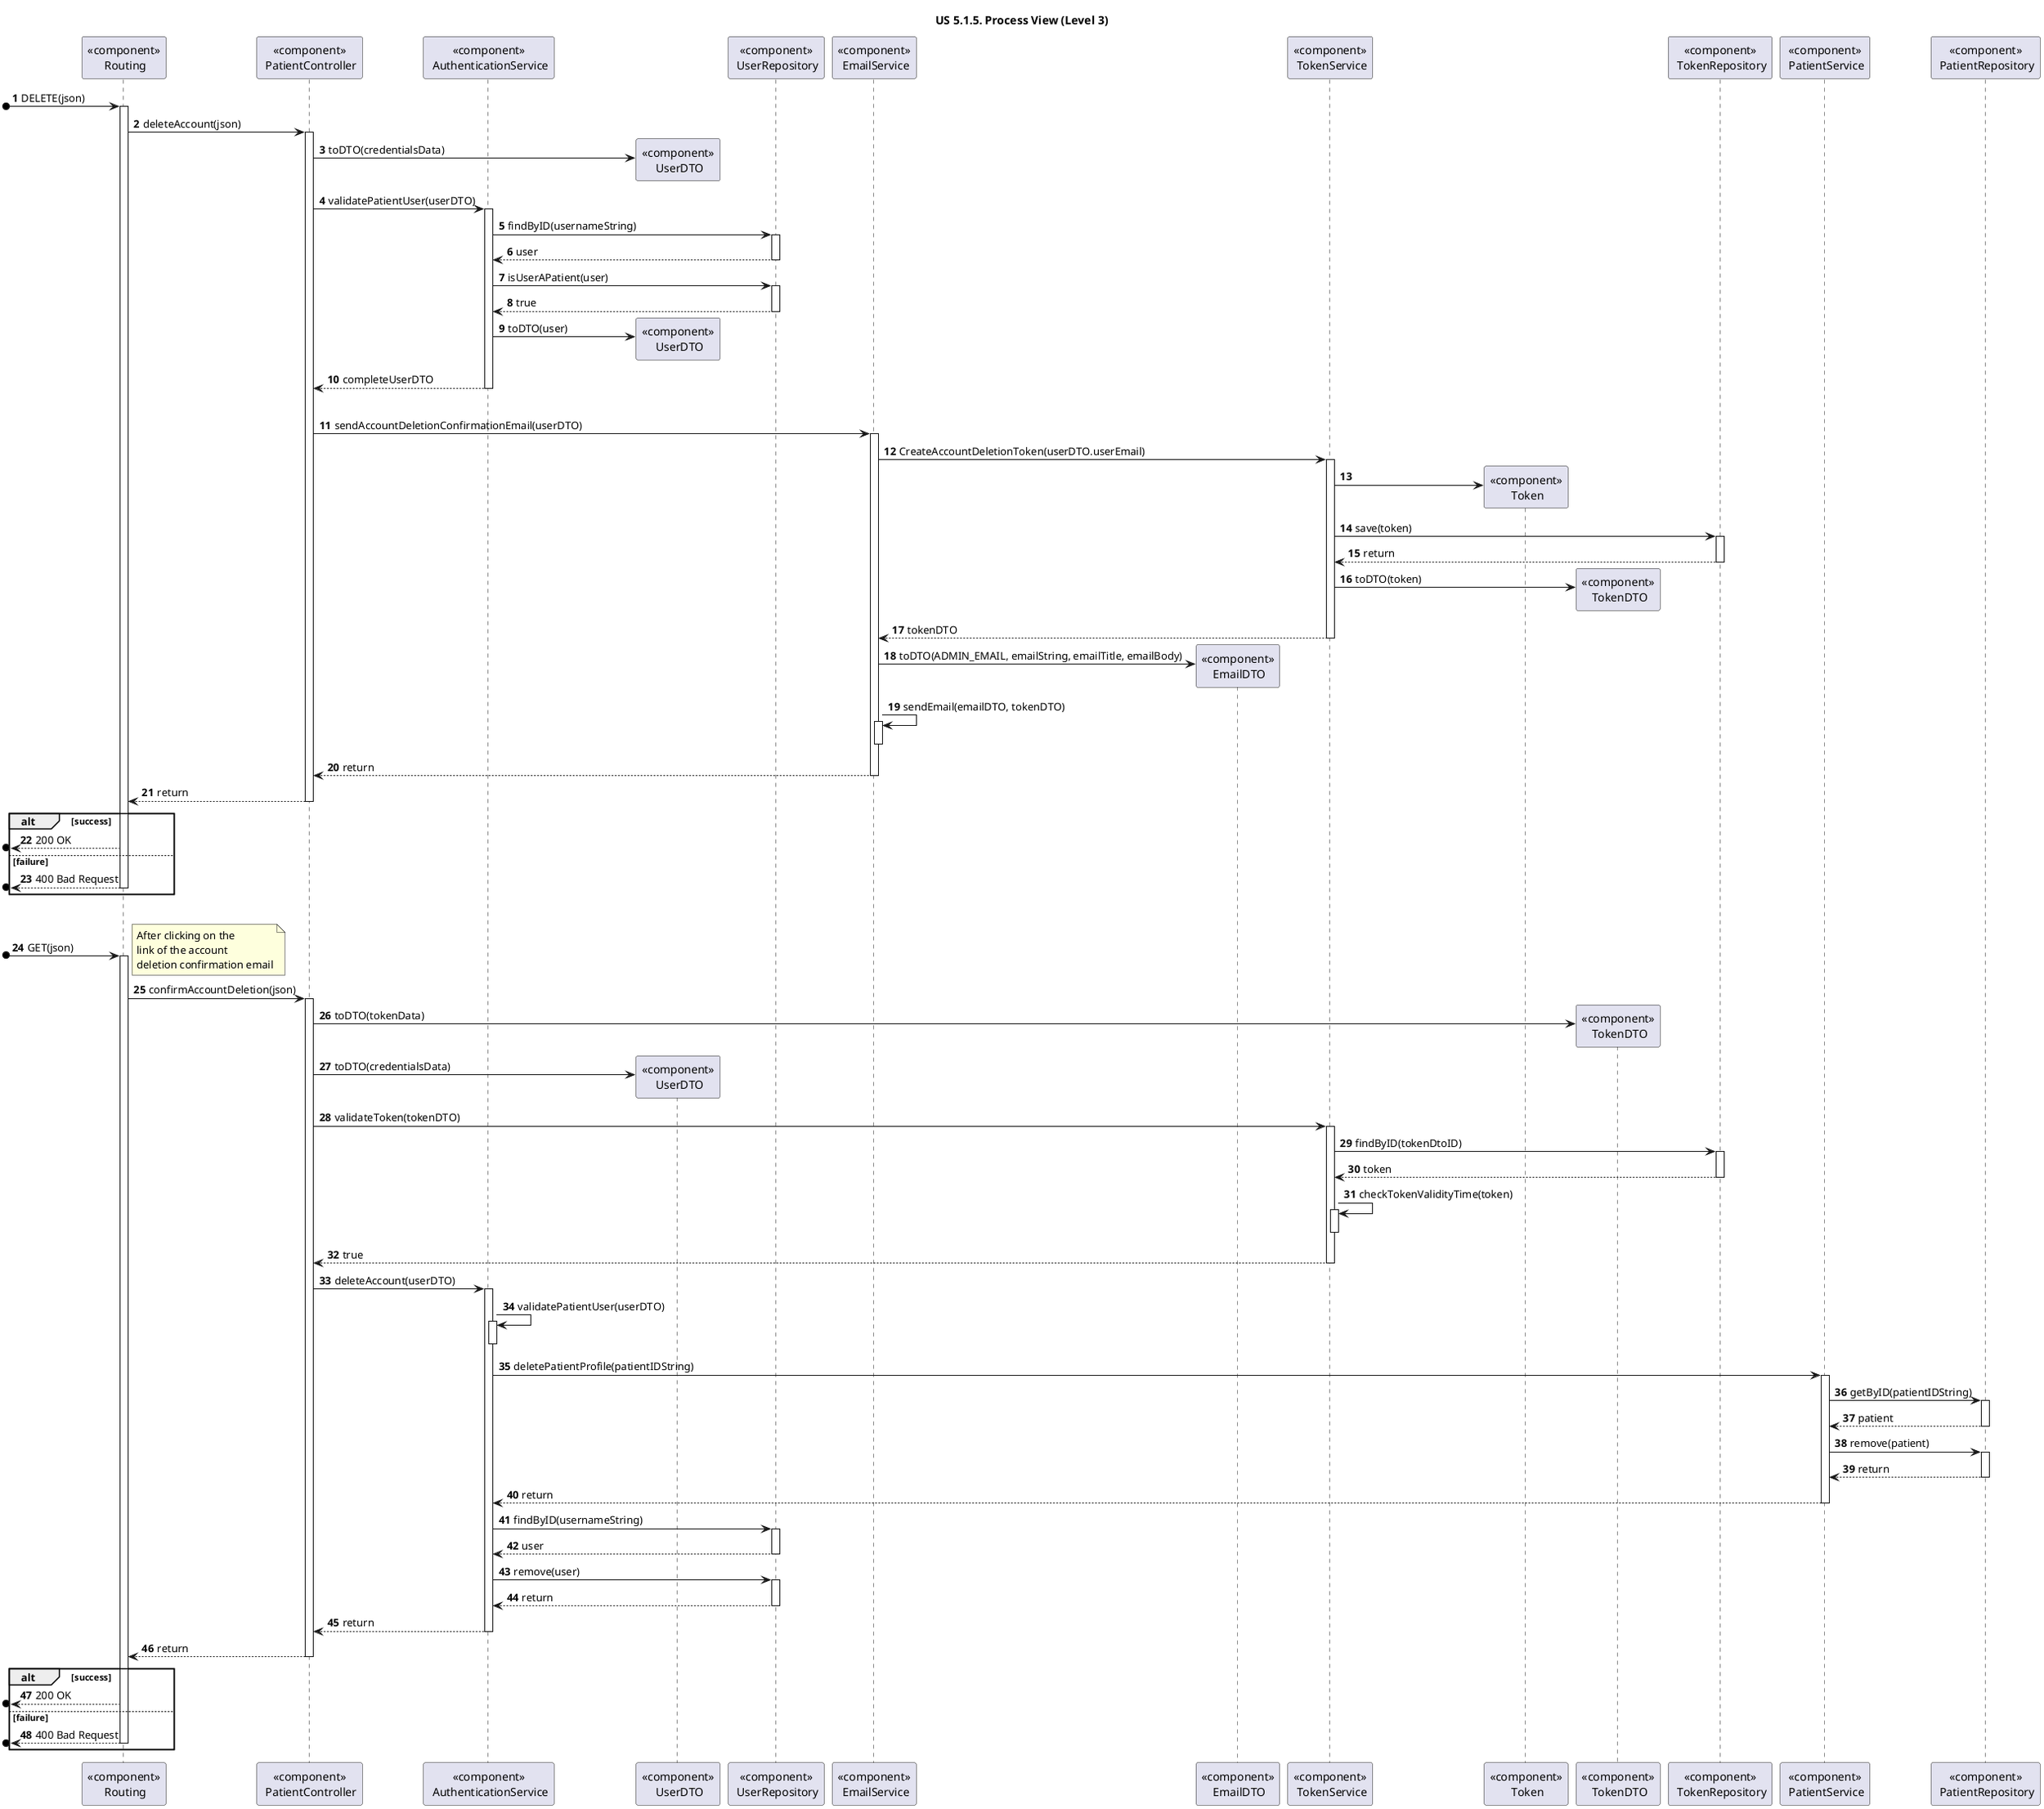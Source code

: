 @startuml
'https://plantuml.com/sequence-diagram

title "US 5.1.5. Process View (Level 3)"

autonumber

participant "<<component>>\n Routing" as ROUTE
participant "<<component>>\n PatientController" as CONTROL

participant "<<component>>\n AuthenticationService" as AUTHServ

participant "<<component>>\n UserDTO" as UserDTO

participant "<<component>>\n UserRepository" as AUTHRepo

participant "<<component>>\n EmailService" as EMAILServ
participant "<<component>>\n EmailDTO" as EmailDTO

participant "<<component>>\n TokenService" as TOKENServ
participant "<<component>>\n Token" as TOKEN
participant "<<component>>\n TokenDTO" as TokenDTO
participant "<<component>>\n TokenRepository" as TOKENRepo

participant "<<component>>\n PatientService" as PATIENTServ
participant "<<component>>\n PatientRepository" as PATIENTRepo


[o-> ROUTE : DELETE(json)
activate ROUTE

ROUTE -> CONTROL : deleteAccount(json)
activate CONTROL

CONTROL -> UserDTO** : toDTO(credentialsData)

CONTROL -> AUTHServ : validatePatientUser(userDTO)
activate AUTHServ


AUTHServ -> AUTHRepo : findByID(usernameString)
activate AUTHRepo


AUTHRepo --> AUTHServ : user
deactivate AUTHRepo

AUTHServ -> AUTHRepo : isUserAPatient(user)
activate AUTHRepo

AUTHRepo --> AUTHServ : true
deactivate AUTHRepo

AUTHServ -> UserDTO ** : toDTO(user)

AUTHServ --> CONTROL : completeUserDTO
deactivate AUTHServ

|||
'SENDING EMAIL

CONTROL -> EMAILServ : sendAccountDeletionConfirmationEmail(userDTO)
activate EMAILServ

EMAILServ -> TOKENServ : CreateAccountDeletionToken(userDTO.userEmail)
activate TOKENServ

TOKENServ -> TOKEN **

TOKENServ -> TOKENRepo : save(token)
activate TOKENRepo


TOKENRepo --> TOKENServ : return
deactivate TOKENRepo

TOKENServ -> TokenDTO ** : toDTO(token)

TOKENServ --> EMAILServ : tokenDTO
deactivate TOKENServ

EMAILServ -> EmailDTO ** : toDTO(ADMIN_EMAIL, emailString, emailTitle, emailBody)

EMAILServ -> EMAILServ : sendEmail(emailDTO, tokenDTO)
activate EMAILServ
deactivate EMAILServ


EMAILServ --> CONTROL : return
deactivate EMAILServ

CONTROL --> ROUTE : return
deactivate CONTROL

alt success
[o<-- ROUTE : 200 OK

else failure

[o<-- ROUTE : 400 Bad Request
deactivate ROUTE
end alt

|||

'CONFIRMATION

[o-> ROUTE : GET(json)
note left
After clicking on the
link of the account
deletion confirmation email
end note
activate ROUTE

ROUTE -> CONTROL : confirmAccountDeletion(json)
activate CONTROL

CONTROL -> TokenDTO ** : toDTO(tokenData)
CONTROL -> UserDTO ** : toDTO(credentialsData)

CONTROL -> TOKENServ : validateToken(tokenDTO)
activate TOKENServ

TOKENServ -> TOKENRepo : findByID(tokenDtoID)
activate TOKENRepo

TOKENRepo --> TOKENServ : token
deactivate TOKENRepo

TOKENServ -> TOKENServ : checkTokenValidityTime(token)
activate TOKENServ
deactivate TOKENServ

TOKENServ --> CONTROL : true
deactivate TOKENServ

CONTROL -> AUTHServ : deleteAccount(userDTO)
activate AUTHServ

AUTHServ -> AUTHServ : validatePatientUser(userDTO)
activate AUTHServ
deactivate AUTHServ

AUTHServ -> PATIENTServ : deletePatientProfile(patientIDString)
activate PATIENTServ

PATIENTServ -> PATIENTRepo : getByID(patientIDString)
activate PATIENTRepo

PATIENTRepo --> PATIENTServ : patient
deactivate PATIENTRepo

PATIENTServ -> PATIENTRepo : remove(patient)
activate PATIENTRepo


PATIENTRepo --> PATIENTServ : return
deactivate PATIENTRepo

PATIENTServ --> AUTHServ : return
deactivate PATIENTServ

AUTHServ -> AUTHRepo :  findByID(usernameString)
activate AUTHRepo

AUTHRepo --> AUTHServ : user
deactivate AUTHRepo

AUTHServ -> AUTHRepo : remove(user)
activate AUTHRepo


AUTHRepo --> AUTHServ : return
deactivate AUTHRepo

AUTHServ --> CONTROL : return
deactivate AUTHServ

CONTROL --> ROUTE : return
deactivate CONTROL

alt success
[o<-- ROUTE : 200 OK

else failure

[o<-- ROUTE : 400 Bad Request
deactivate ROUTE
end alt

@enduml